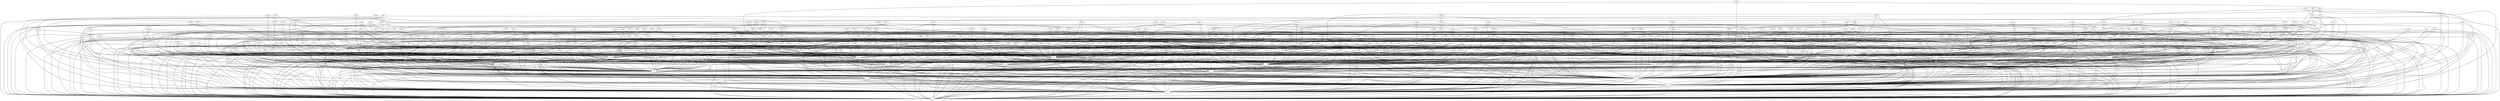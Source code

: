 /* Created by igraph 0.7.0 */
graph {
  0;
  1;
  2;
  3;
  4;
  5;
  6;
  7;
  8;
  9;
  10;
  11;
  12;
  13;
  14;
  15;
  16;
  17;
  18;
  19;
  20;
  21;
  22;
  23;
  24;
  25;
  26;
  27;
  28;
  29;
  30;
  31;
  32;
  33;
  34;
  35;
  36;
  37;
  38;
  39;
  40;
  41;
  42;
  43;
  44;
  45;
  46;
  47;
  48;
  49;
  50;
  51;
  52;
  53;
  54;
  55;
  56;
  57;
  58;
  59;
  60;
  61;
  62;
  63;
  64;
  65;
  66;
  67;
  68;
  69;
  70;
  71;
  72;
  73;
  74;
  75;
  76;
  77;
  78;
  79;
  80;
  81;
  82;
  83;
  84;
  85;
  86;
  87;
  88;
  89;
  90;
  91;
  92;
  93;
  94;
  95;
  96;
  97;
  98;
  99;
  100;
  101;
  102;
  103;
  104;
  105;
  106;
  107;
  108;
  109;
  110;
  111;
  112;
  113;
  114;
  115;
  116;
  117;
  118;
  119;
  120;
  121;
  122;
  123;
  124;
  125;
  126;
  127;
  128;
  129;
  130;
  131;
  132;
  133;
  134;
  135;
  136;
  137;
  138;
  139;
  140;
  141;
  142;
  143;
  144;
  145;
  146;
  147;
  148;
  149;
  150;
  151;
  152;
  153;
  154;
  155;
  156;
  157;
  158;
  159;
  160;
  161;
  162;
  163;
  164;
  165;
  166;
  167;
  168;
  169;
  170;
  171;
  172;
  173;
  174;
  175;
  176;
  177;
  178;
  179;
  180;
  181;
  182;
  183;
  184;
  185;
  186;
  187;
  188;
  189;
  190;
  191;
  192;
  193;
  194;
  195;
  196;
  197;
  198;
  199;
  200;
  201;
  202;
  203;
  204;
  205;
  206;
  207;
  208;
  209;
  210;
  211;
  212;
  213;
  214;
  215;
  216;
  217;
  218;
  219;
  220;
  221;
  222;
  223;
  224;
  225;
  226;
  227;
  228;
  229;
  230;
  231;
  232;
  233;
  234;
  235;
  236;
  237;
  238;
  239;
  240;
  241;
  242;
  243;
  244;
  245;
  246;
  247;
  248;
  249;
  250;
  251;
  252;
  253;
  254;
  255;
  256;
  257;
  258;
  259;
  260;
  261;
  262;
  263;
  264;
  265;
  266;
  267;
  268;
  269;
  270;
  271;
  272;
  273;
  274;
  275;
  276;
  277;
  278;
  279;
  280;
  281;
  282;
  283;
  284;
  285;
  286;
  287;
  288;
  289;
  290;
  291;
  292;
  293;
  294;
  295;
  296;
  297;
  298;
  299;
  300;
  301;
  302;
  303;
  304;
  305;
  306;
  307;
  308;
  309;
  310;
  311;
  312;
  313;
  314;
  315;
  316;
  317;
  318;
  319;
  320;
  321;
  322;
  323;
  324;
  325;
  326;
  327;
  328;
  329;
  330;
  331;
  332;
  333;
  334;
  335;
  336;
  337;
  338;
  339;
  340;
  341;
  342;
  343;
  344;
  345;
  346;
  347;
  348;
  349;
  350;
  351;
  352;
  353;
  354;
  355;
  356;
  357;
  358;
  359;
  360;
  361;
  362;
  363;
  364;
  365;
  366;
  367;
  368;
  369;
  370;
  371;
  372;
  373;
  374;
  375;
  376;
  377;
  378;
  379;
  380;
  381;
  382;
  383;
  384;
  385;
  386;
  387;
  388;
  389;
  390;
  391;
  392;
  393;
  394;
  395;
  396;
  397;
  398;
  399;
  400;
  401;
  402;
  403;
  404;
  405;
  406;
  407;
  408;
  409;
  410;
  411;
  412;
  413;
  414;
  415;
  416;
  417;
  418;
  419;
  420;
  421;
  422;
  423;
  424;
  425;
  426;
  427;
  428;
  429;
  430;
  431;
  432;
  433;
  434;
  435;
  436;
  437;
  438;
  439;
  440;
  441;
  442;
  443;
  444;
  445;
  446;
  447;
  448;
  449;
  450;
  451;
  452;
  453;
  454;
  455;
  456;
  457;
  458;
  459;
  460;
  461;
  462;
  463;
  464;
  465;
  466;
  467;
  468;
  469;
  470;
  471;
  472;
  473;
  474;
  475;
  476;
  477;
  478;
  479;
  480;
  481;
  482;
  483;
  484;
  485;
  486;
  487;
  488;
  489;
  490;
  491;
  492;
  493;
  494;
  495;
  496;
  497;
  498;
  499;

  1 -- 0;
  2 -- 0;
  3 -- 0;
  4 -- 0;
  5 -- 0;
  6 -- 0;
  7 -- 0;
  8 -- 0;
  9 -- 0;
  10 -- 0;
  14 -- 0;
  15 -- 0;
  16 -- 0;
  19 -- 0;
  23 -- 0;
  24 -- 0;
  27 -- 0;
  35 -- 0;
  37 -- 0;
  38 -- 0;
  39 -- 0;
  43 -- 0;
  47 -- 0;
  48 -- 0;
  52 -- 0;
  55 -- 0;
  61 -- 0;
  64 -- 0;
  65 -- 0;
  72 -- 0;
  74 -- 0;
  78 -- 0;
  83 -- 0;
  90 -- 0;
  96 -- 0;
  99 -- 0;
  114 -- 0;
  123 -- 0;
  136 -- 0;
  144 -- 0;
  150 -- 0;
  153 -- 0;
  157 -- 0;
  161 -- 0;
  163 -- 0;
  165 -- 0;
  170 -- 0;
  193 -- 0;
  194 -- 0;
  196 -- 0;
  197 -- 0;
  201 -- 0;
  203 -- 0;
  207 -- 0;
  210 -- 0;
  214 -- 0;
  215 -- 0;
  226 -- 0;
  230 -- 0;
  251 -- 0;
  264 -- 0;
  273 -- 0;
  277 -- 0;
  280 -- 0;
  282 -- 0;
  284 -- 0;
  293 -- 0;
  299 -- 0;
  301 -- 0;
  309 -- 0;
  310 -- 0;
  312 -- 0;
  329 -- 0;
  353 -- 0;
  354 -- 0;
  356 -- 0;
  359 -- 0;
  361 -- 0;
  362 -- 0;
  391 -- 0;
  403 -- 0;
  407 -- 0;
  414 -- 0;
  417 -- 0;
  419 -- 0;
  428 -- 0;
  433 -- 0;
  434 -- 0;
  451 -- 0;
  469 -- 0;
  476 -- 0;
  479 -- 0;
  489 -- 0;
  491 -- 0;
  494 -- 0;
  499 -- 0;
  2 -- 1;
  3 -- 1;
  5 -- 1;
  8 -- 1;
  9 -- 1;
  10 -- 1;
  11 -- 1;
  14 -- 1;
  17 -- 1;
  19 -- 1;
  20 -- 1;
  21 -- 1;
  23 -- 1;
  24 -- 1;
  25 -- 1;
  30 -- 1;
  31 -- 1;
  34 -- 1;
  36 -- 1;
  37 -- 1;
  38 -- 1;
  44 -- 1;
  56 -- 1;
  60 -- 1;
  63 -- 1;
  65 -- 1;
  66 -- 1;
  71 -- 1;
  74 -- 1;
  76 -- 1;
  77 -- 1;
  82 -- 1;
  86 -- 1;
  89 -- 1;
  95 -- 1;
  98 -- 1;
  100 -- 1;
  101 -- 1;
  102 -- 1;
  105 -- 1;
  112 -- 1;
  118 -- 1;
  122 -- 1;
  124 -- 1;
  126 -- 1;
  127 -- 1;
  137 -- 1;
  143 -- 1;
  144 -- 1;
  145 -- 1;
  151 -- 1;
  156 -- 1;
  162 -- 1;
  172 -- 1;
  173 -- 1;
  178 -- 1;
  179 -- 1;
  180 -- 1;
  188 -- 1;
  190 -- 1;
  206 -- 1;
  211 -- 1;
  213 -- 1;
  222 -- 1;
  225 -- 1;
  236 -- 1;
  241 -- 1;
  248 -- 1;
  249 -- 1;
  250 -- 1;
  265 -- 1;
  286 -- 1;
  287 -- 1;
  289 -- 1;
  291 -- 1;
  298 -- 1;
  314 -- 1;
  319 -- 1;
  322 -- 1;
  324 -- 1;
  328 -- 1;
  336 -- 1;
  343 -- 1;
  357 -- 1;
  374 -- 1;
  376 -- 1;
  377 -- 1;
  391 -- 1;
  392 -- 1;
  399 -- 1;
  400 -- 1;
  401 -- 1;
  409 -- 1;
  415 -- 1;
  419 -- 1;
  443 -- 1;
  446 -- 1;
  449 -- 1;
  452 -- 1;
  465 -- 1;
  466 -- 1;
  472 -- 1;
  473 -- 1;
  475 -- 1;
  481 -- 1;
  486 -- 1;
  488 -- 1;
  489 -- 1;
  3 -- 2;
  4 -- 2;
  5 -- 2;
  6 -- 2;
  13 -- 2;
  16 -- 2;
  28 -- 2;
  40 -- 2;
  41 -- 2;
  46 -- 2;
  58 -- 2;
  66 -- 2;
  71 -- 2;
  73 -- 2;
  81 -- 2;
  84 -- 2;
  85 -- 2;
  87 -- 2;
  88 -- 2;
  89 -- 2;
  91 -- 2;
  98 -- 2;
  103 -- 2;
  105 -- 2;
  107 -- 2;
  116 -- 2;
  119 -- 2;
  123 -- 2;
  130 -- 2;
  139 -- 2;
  142 -- 2;
  148 -- 2;
  153 -- 2;
  158 -- 2;
  169 -- 2;
  180 -- 2;
  181 -- 2;
  183 -- 2;
  189 -- 2;
  197 -- 2;
  200 -- 2;
  205 -- 2;
  216 -- 2;
  228 -- 2;
  231 -- 2;
  242 -- 2;
  246 -- 2;
  254 -- 2;
  264 -- 2;
  270 -- 2;
  278 -- 2;
  281 -- 2;
  297 -- 2;
  303 -- 2;
  319 -- 2;
  321 -- 2;
  334 -- 2;
  338 -- 2;
  351 -- 2;
  358 -- 2;
  365 -- 2;
  370 -- 2;
  389 -- 2;
  402 -- 2;
  410 -- 2;
  411 -- 2;
  417 -- 2;
  421 -- 2;
  435 -- 2;
  440 -- 2;
  457 -- 2;
  464 -- 2;
  479 -- 2;
  492 -- 2;
  493 -- 2;
  496 -- 2;
  497 -- 2;
  4 -- 3;
  18 -- 3;
  57 -- 3;
  75 -- 3;
  99 -- 3;
  102 -- 3;
  166 -- 3;
  179 -- 3;
  189 -- 3;
  192 -- 3;
  212 -- 3;
  225 -- 3;
  240 -- 3;
  298 -- 3;
  310 -- 3;
  333 -- 3;
  367 -- 3;
  442 -- 3;
  443 -- 3;
  472 -- 3;
  489 -- 3;
  492 -- 3;
  6 -- 4;
  7 -- 4;
  12 -- 4;
  30 -- 4;
  35 -- 4;
  57 -- 4;
  63 -- 4;
  94 -- 4;
  99 -- 4;
  126 -- 4;
  142 -- 4;
  150 -- 4;
  152 -- 4;
  154 -- 4;
  162 -- 4;
  207 -- 4;
  214 -- 4;
  242 -- 4;
  257 -- 4;
  268 -- 4;
  274 -- 4;
  295 -- 4;
  327 -- 4;
  338 -- 4;
  353 -- 4;
  368 -- 4;
  403 -- 4;
  7 -- 5;
  8 -- 5;
  10 -- 5;
  11 -- 5;
  12 -- 5;
  13 -- 5;
  15 -- 5;
  16 -- 5;
  18 -- 5;
  20 -- 5;
  22 -- 5;
  30 -- 5;
  32 -- 5;
  34 -- 5;
  36 -- 5;
  39 -- 5;
  40 -- 5;
  50 -- 5;
  54 -- 5;
  58 -- 5;
  59 -- 5;
  60 -- 5;
  69 -- 5;
  71 -- 5;
  77 -- 5;
  78 -- 5;
  79 -- 5;
  81 -- 5;
  87 -- 5;
  92 -- 5;
  94 -- 5;
  97 -- 5;
  100 -- 5;
  106 -- 5;
  111 -- 5;
  117 -- 5;
  123 -- 5;
  124 -- 5;
  125 -- 5;
  133 -- 5;
  141 -- 5;
  150 -- 5;
  157 -- 5;
  159 -- 5;
  160 -- 5;
  164 -- 5;
  173 -- 5;
  184 -- 5;
  185 -- 5;
  187 -- 5;
  193 -- 5;
  196 -- 5;
  215 -- 5;
  219 -- 5;
  224 -- 5;
  231 -- 5;
  238 -- 5;
  242 -- 5;
  261 -- 5;
  267 -- 5;
  273 -- 5;
  276 -- 5;
  281 -- 5;
  286 -- 5;
  295 -- 5;
  307 -- 5;
  308 -- 5;
  311 -- 5;
  322 -- 5;
  327 -- 5;
  335 -- 5;
  340 -- 5;
  349 -- 5;
  354 -- 5;
  361 -- 5;
  362 -- 5;
  380 -- 5;
  383 -- 5;
  386 -- 5;
  387 -- 5;
  390 -- 5;
  398 -- 5;
  408 -- 5;
  412 -- 5;
  422 -- 5;
  427 -- 5;
  428 -- 5;
  437 -- 5;
  440 -- 5;
  448 -- 5;
  462 -- 5;
  463 -- 5;
  467 -- 5;
  487 -- 5;
  12 -- 6;
  18 -- 6;
  45 -- 6;
  51 -- 6;
  62 -- 6;
  83 -- 6;
  110 -- 6;
  111 -- 6;
  113 -- 6;
  129 -- 6;
  145 -- 6;
  158 -- 6;
  208 -- 6;
  212 -- 6;
  236 -- 6;
  250 -- 6;
  291 -- 6;
  327 -- 6;
  342 -- 6;
  384 -- 6;
  418 -- 6;
  424 -- 6;
  433 -- 6;
  437 -- 6;
  17 -- 7;
  21 -- 7;
  22 -- 7;
  25 -- 7;
  26 -- 7;
  28 -- 7;
  29 -- 7;
  49 -- 7;
  59 -- 7;
  66 -- 7;
  67 -- 7;
  74 -- 7;
  75 -- 7;
  97 -- 7;
  104 -- 7;
  107 -- 7;
  115 -- 7;
  121 -- 7;
  148 -- 7;
  153 -- 7;
  154 -- 7;
  155 -- 7;
  176 -- 7;
  182 -- 7;
  206 -- 7;
  213 -- 7;
  220 -- 7;
  223 -- 7;
  227 -- 7;
  233 -- 7;
  239 -- 7;
  255 -- 7;
  260 -- 7;
  262 -- 7;
  266 -- 7;
  294 -- 7;
  299 -- 7;
  312 -- 7;
  325 -- 7;
  330 -- 7;
  336 -- 7;
  337 -- 7;
  341 -- 7;
  346 -- 7;
  350 -- 7;
  359 -- 7;
  379 -- 7;
  385 -- 7;
  388 -- 7;
  395 -- 7;
  410 -- 7;
  418 -- 7;
  424 -- 7;
  426 -- 7;
  428 -- 7;
  431 -- 7;
  432 -- 7;
  448 -- 7;
  457 -- 7;
  466 -- 7;
  468 -- 7;
  478 -- 7;
  482 -- 7;
  484 -- 7;
  497 -- 7;
  9 -- 8;
  11 -- 8;
  13 -- 8;
  17 -- 8;
  19 -- 8;
  20 -- 8;
  21 -- 8;
  24 -- 8;
  25 -- 8;
  26 -- 8;
  27 -- 8;
  33 -- 8;
  39 -- 8;
  42 -- 8;
  47 -- 8;
  48 -- 8;
  55 -- 8;
  62 -- 8;
  64 -- 8;
  72 -- 8;
  79 -- 8;
  82 -- 8;
  84 -- 8;
  90 -- 8;
  91 -- 8;
  107 -- 8;
  112 -- 8;
  115 -- 8;
  120 -- 8;
  132 -- 8;
  134 -- 8;
  138 -- 8;
  143 -- 8;
  146 -- 8;
  151 -- 8;
  154 -- 8;
  159 -- 8;
  167 -- 8;
  171 -- 8;
  176 -- 8;
  181 -- 8;
  184 -- 8;
  185 -- 8;
  205 -- 8;
  218 -- 8;
  222 -- 8;
  223 -- 8;
  237 -- 8;
  246 -- 8;
  247 -- 8;
  253 -- 8;
  255 -- 8;
  256 -- 8;
  259 -- 8;
  263 -- 8;
  273 -- 8;
  275 -- 8;
  292 -- 8;
  303 -- 8;
  308 -- 8;
  309 -- 8;
  317 -- 8;
  325 -- 8;
  326 -- 8;
  330 -- 8;
  335 -- 8;
  340 -- 8;
  341 -- 8;
  348 -- 8;
  355 -- 8;
  356 -- 8;
  357 -- 8;
  358 -- 8;
  360 -- 8;
  363 -- 8;
  392 -- 8;
  409 -- 8;
  411 -- 8;
  413 -- 8;
  415 -- 8;
  430 -- 8;
  434 -- 8;
  439 -- 8;
  441 -- 8;
  444 -- 8;
  449 -- 8;
  450 -- 8;
  451 -- 8;
  458 -- 8;
  464 -- 8;
  471 -- 8;
  474 -- 8;
  480 -- 8;
  481 -- 8;
  29 -- 9;
  34 -- 9;
  56 -- 9;
  57 -- 9;
  83 -- 9;
  84 -- 9;
  91 -- 9;
  93 -- 9;
  106 -- 9;
  108 -- 9;
  110 -- 9;
  127 -- 9;
  168 -- 9;
  199 -- 9;
  215 -- 9;
  217 -- 9;
  253 -- 9;
  259 -- 9;
  281 -- 9;
  282 -- 9;
  294 -- 9;
  334 -- 9;
  338 -- 9;
  346 -- 9;
  347 -- 9;
  401 -- 9;
  402 -- 9;
  413 -- 9;
  482 -- 9;
  488 -- 9;
  22 -- 10;
  61 -- 10;
  75 -- 10;
  92 -- 10;
  346 -- 10;
  31 -- 11;
  65 -- 11;
  76 -- 11;
  86 -- 11;
  122 -- 11;
  148 -- 11;
  200 -- 11;
  304 -- 11;
  432 -- 11;
  436 -- 11;
  493 -- 11;
  26 -- 12;
  35 -- 12;
  48 -- 12;
  59 -- 12;
  68 -- 12;
  76 -- 12;
  109 -- 12;
  110 -- 12;
  112 -- 12;
  120 -- 12;
  129 -- 12;
  133 -- 12;
  135 -- 12;
  140 -- 12;
  160 -- 12;
  169 -- 12;
  171 -- 12;
  182 -- 12;
  202 -- 12;
  203 -- 12;
  218 -- 12;
  243 -- 12;
  257 -- 12;
  263 -- 12;
  264 -- 12;
  266 -- 12;
  267 -- 12;
  271 -- 12;
  275 -- 12;
  278 -- 12;
  286 -- 12;
  292 -- 12;
  317 -- 12;
  332 -- 12;
  335 -- 12;
  345 -- 12;
  380 -- 12;
  393 -- 12;
  394 -- 12;
  424 -- 12;
  438 -- 12;
  442 -- 12;
  490 -- 12;
  498 -- 12;
  14 -- 13;
  31 -- 13;
  37 -- 13;
  52 -- 13;
  61 -- 13;
  68 -- 13;
  80 -- 13;
  95 -- 13;
  104 -- 13;
  108 -- 13;
  130 -- 13;
  132 -- 13;
  163 -- 13;
  209 -- 13;
  248 -- 13;
  285 -- 13;
  291 -- 13;
  316 -- 13;
  324 -- 13;
  331 -- 13;
  390 -- 13;
  413 -- 13;
  462 -- 13;
  476 -- 13;
  15 -- 14;
  27 -- 14;
  28 -- 14;
  29 -- 14;
  32 -- 14;
  33 -- 14;
  44 -- 14;
  55 -- 14;
  63 -- 14;
  69 -- 14;
  70 -- 14;
  81 -- 14;
  82 -- 14;
  88 -- 14;
  90 -- 14;
  96 -- 14;
  97 -- 14;
  106 -- 14;
  113 -- 14;
  115 -- 14;
  131 -- 14;
  136 -- 14;
  138 -- 14;
  146 -- 14;
  147 -- 14;
  152 -- 14;
  160 -- 14;
  166 -- 14;
  167 -- 14;
  187 -- 14;
  190 -- 14;
  211 -- 14;
  230 -- 14;
  236 -- 14;
  307 -- 14;
  364 -- 14;
  372 -- 14;
  374 -- 14;
  375 -- 14;
  393 -- 14;
  396 -- 14;
  410 -- 14;
  412 -- 14;
  425 -- 14;
  431 -- 14;
  436 -- 14;
  455 -- 14;
  457 -- 14;
  459 -- 14;
  45 -- 15;
  53 -- 15;
  103 -- 15;
  126 -- 15;
  139 -- 15;
  151 -- 15;
  156 -- 15;
  175 -- 15;
  204 -- 15;
  226 -- 15;
  237 -- 15;
  262 -- 15;
  285 -- 15;
  333 -- 15;
  375 -- 15;
  426 -- 15;
  85 -- 16;
  198 -- 16;
  303 -- 16;
  371 -- 16;
  381 -- 16;
  41 -- 17;
  122 -- 17;
  158 -- 17;
  182 -- 17;
  208 -- 17;
  235 -- 17;
  258 -- 17;
  360 -- 17;
  387 -- 17;
  416 -- 17;
  467 -- 17;
  498 -- 17;
  445 -- 18;
  23 -- 19;
  36 -- 19;
  73 -- 19;
  80 -- 19;
  85 -- 19;
  100 -- 19;
  140 -- 19;
  185 -- 19;
  192 -- 19;
  214 -- 19;
  406 -- 19;
  438 -- 19;
  494 -- 19;
  41 -- 20;
  43 -- 20;
  127 -- 20;
  163 -- 20;
  164 -- 20;
  225 -- 20;
  265 -- 20;
  277 -- 20;
  395 -- 20;
  407 -- 20;
  435 -- 20;
  445 -- 20;
  33 -- 21;
  49 -- 21;
  50 -- 21;
  67 -- 21;
  89 -- 21;
  108 -- 21;
  118 -- 21;
  129 -- 21;
  141 -- 21;
  155 -- 21;
  159 -- 21;
  162 -- 21;
  174 -- 21;
  272 -- 21;
  309 -- 21;
  320 -- 21;
  348 -- 21;
  352 -- 21;
  363 -- 21;
  378 -- 21;
  386 -- 21;
  388 -- 21;
  399 -- 21;
  418 -- 21;
  53 -- 22;
  128 -- 22;
  191 -- 22;
  295 -- 22;
  42 -- 24;
  43 -- 24;
  120 -- 24;
  141 -- 24;
  169 -- 24;
  175 -- 24;
  199 -- 24;
  201 -- 24;
  209 -- 24;
  293 -- 24;
  341 -- 24;
  350 -- 24;
  384 -- 24;
  454 -- 24;
  483 -- 24;
  492 -- 24;
  60 -- 25;
  64 -- 25;
  93 -- 25;
  117 -- 25;
  128 -- 25;
  140 -- 25;
  161 -- 25;
  170 -- 25;
  347 -- 25;
  351 -- 25;
  414 -- 25;
  478 -- 25;
  157 -- 26;
  177 -- 26;
  265 -- 26;
  320 -- 26;
  364 -- 26;
  367 -- 26;
  496 -- 26;
  444 -- 27;
  51 -- 28;
  58 -- 28;
  67 -- 28;
  95 -- 28;
  104 -- 28;
  146 -- 28;
  166 -- 28;
  174 -- 28;
  288 -- 28;
  292 -- 28;
  344 -- 28;
  463 -- 28;
  32 -- 29;
  52 -- 29;
  220 -- 29;
  276 -- 29;
  345 -- 29;
  355 -- 29;
  394 -- 29;
  475 -- 29;
  480 -- 29;
  40 -- 30;
  62 -- 30;
  102 -- 30;
  114 -- 30;
  223 -- 30;
  234 -- 30;
  249 -- 30;
  274 -- 30;
  294 -- 30;
  366 -- 30;
  404 -- 30;
  455 -- 30;
  461 -- 30;
  38 -- 31;
  44 -- 31;
  135 -- 31;
  188 -- 31;
  368 -- 31;
  370 -- 31;
  372 -- 31;
  375 -- 31;
  390 -- 31;
  414 -- 31;
  423 -- 31;
  453 -- 31;
  491 -- 31;
  315 -- 32;
  73 -- 33;
  77 -- 33;
  130 -- 33;
  135 -- 33;
  149 -- 33;
  246 -- 33;
  252 -- 33;
  277 -- 33;
  380 -- 33;
  423 -- 33;
  483 -- 33;
  46 -- 34;
  101 -- 34;
  221 -- 34;
  238 -- 34;
  252 -- 34;
  260 -- 34;
  268 -- 34;
  344 -- 34;
  447 -- 34;
  451 -- 34;
  101 -- 35;
  134 -- 35;
  245 -- 35;
  276 -- 35;
  345 -- 35;
  367 -- 35;
  386 -- 35;
  399 -- 35;
  422 -- 35;
  42 -- 36;
  49 -- 36;
  232 -- 36;
  334 -- 36;
  406 -- 36;
  452 -- 36;
  486 -- 36;
  45 -- 37;
  138 -- 37;
  165 -- 37;
  179 -- 37;
  220 -- 37;
  226 -- 37;
  227 -- 37;
  272 -- 37;
  296 -- 37;
  331 -- 37;
  347 -- 37;
  371 -- 37;
  460 -- 37;
  478 -- 37;
  238 -- 38;
  46 -- 40;
  93 -- 40;
  119 -- 40;
  142 -- 40;
  180 -- 40;
  234 -- 40;
  243 -- 40;
  245 -- 40;
  271 -- 40;
  449 -- 41;
  195 -- 42;
  339 -- 42;
  47 -- 45;
  51 -- 45;
  53 -- 45;
  54 -- 45;
  70 -- 45;
  111 -- 45;
  116 -- 45;
  121 -- 45;
  137 -- 45;
  172 -- 45;
  184 -- 45;
  210 -- 45;
  252 -- 45;
  258 -- 45;
  261 -- 45;
  279 -- 45;
  283 -- 45;
  296 -- 45;
  306 -- 45;
  308 -- 45;
  329 -- 45;
  382 -- 45;
  391 -- 45;
  395 -- 45;
  397 -- 45;
  404 -- 45;
  420 -- 45;
  50 -- 46;
  493 -- 46;
  211 -- 47;
  298 -- 47;
  306 -- 47;
  78 -- 48;
  133 -- 48;
  145 -- 48;
  200 -- 48;
  202 -- 48;
  209 -- 48;
  231 -- 48;
  244 -- 48;
  255 -- 48;
  313 -- 48;
  79 -- 49;
  96 -- 49;
  125 -- 49;
  190 -- 49;
  319 -- 49;
  372 -- 49;
  404 -- 49;
  429 -- 49;
  438 -- 49;
  54 -- 50;
  118 -- 50;
  210 -- 50;
  382 -- 50;
  221 -- 51;
  233 -- 51;
  301 -- 51;
  354 -- 51;
  56 -- 52;
  394 -- 52;
  240 -- 53;
  269 -- 53;
  288 -- 53;
  349 -- 53;
  474 -- 53;
  69 -- 54;
  143 -- 54;
  152 -- 54;
  172 -- 54;
  188 -- 54;
  229 -- 54;
  256 -- 54;
  284 -- 54;
  330 -- 54;
  385 -- 54;
  398 -- 54;
  416 -- 54;
  445 -- 54;
  459 -- 54;
  191 -- 55;
  70 -- 56;
  114 -- 56;
  131 -- 56;
  186 -- 56;
  193 -- 56;
  216 -- 56;
  224 -- 56;
  302 -- 56;
  241 -- 57;
  278 -- 57;
  282 -- 57;
  94 -- 58;
  213 -- 58;
  237 -- 58;
  248 -- 58;
  280 -- 58;
  290 -- 58;
  313 -- 58;
  487 -- 58;
  72 -- 59;
  259 -- 59;
  173 -- 60;
  477 -- 60;
  105 -- 62;
  494 -- 62;
  232 -- 63;
  409 -- 63;
  116 -- 65;
  251 -- 65;
  302 -- 65;
  68 -- 67;
  86 -- 67;
  98 -- 67;
  109 -- 67;
  176 -- 67;
  216 -- 67;
  217 -- 67;
  257 -- 67;
  287 -- 67;
  312 -- 67;
  401 -- 67;
  423 -- 67;
  425 -- 67;
  454 -- 67;
  460 -- 67;
  350 -- 68;
  379 -- 69;
  453 -- 69;
  447 -- 71;
  269 -- 72;
  426 -- 72;
  470 -- 72;
  165 -- 73;
  317 -- 73;
  368 -- 73;
  382 -- 73;
  430 -- 73;
  462 -- 73;
  92 -- 75;
  161 -- 75;
  178 -- 75;
  124 -- 76;
  144 -- 76;
  147 -- 76;
  304 -- 76;
  311 -- 76;
  329 -- 76;
  376 -- 76;
  476 -- 76;
  87 -- 77;
  131 -- 77;
  149 -- 77;
  186 -- 77;
  229 -- 77;
  306 -- 77;
  343 -- 77;
  408 -- 77;
  362 -- 78;
  80 -- 79;
  88 -- 79;
  168 -- 79;
  170 -- 79;
  232 -- 79;
  260 -- 79;
  287 -- 79;
  332 -- 79;
  379 -- 79;
  450 -- 79;
  167 -- 80;
  283 -- 81;
  351 -- 81;
  389 -- 81;
  464 -- 81;
  177 -- 82;
  304 -- 84;
  369 -- 84;
  396 -- 84;
  178 -- 85;
  233 -- 88;
  109 -- 89;
  245 -- 89;
  353 -- 89;
  384 -- 89;
  400 -- 89;
  103 -- 90;
  155 -- 90;
  290 -- 93;
  337 -- 93;
  371 -- 93;
  376 -- 93;
  473 -- 93;
  149 -- 94;
  156 -- 94;
  196 -- 94;
  320 -- 94;
  370 -- 94;
  222 -- 96;
  274 -- 96;
  288 -- 96;
  326 -- 96;
  408 -- 96;
  441 -- 96;
  194 -- 98;
  323 -- 98;
  132 -- 101;
  191 -- 101;
  194 -- 101;
  113 -- 102;
  452 -- 102;
  482 -- 102;
  139 -- 105;
  198 -- 105;
  235 -- 105;
  243 -- 105;
  363 -- 105;
  385 -- 105;
  412 -- 105;
  477 -- 105;
  300 -- 106;
  389 -- 106;
  219 -- 107;
  121 -- 108;
  147 -- 108;
  205 -- 108;
  125 -- 109;
  267 -- 109;
  203 -- 110;
  218 -- 110;
  270 -- 110;
  328 -- 110;
  466 -- 110;
  468 -- 110;
  119 -- 111;
  128 -- 111;
  373 -- 111;
  117 -- 112;
  136 -- 112;
  247 -- 112;
  290 -- 112;
  366 -- 112;
  435 -- 112;
  472 -- 112;
  305 -- 113;
  444 -- 113;
  324 -- 114;
  454 -- 114;
  168 -- 115;
  195 -- 115;
  342 -- 115;
  365 -- 115;
  373 -- 115;
  396 -- 115;
  134 -- 116;
  305 -- 116;
  310 -- 116;
  439 -- 116;
  447 -- 116;
  456 -- 116;
  198 -- 117;
  275 -- 117;
  388 -- 117;
  208 -- 119;
  314 -- 119;
  315 -- 119;
  331 -- 119;
  490 -- 119;
  316 -- 121;
  183 -- 122;
  197 -- 122;
  279 -- 122;
  189 -- 124;
  202 -- 124;
  201 -- 125;
  207 -- 125;
  297 -- 125;
  342 -- 125;
  439 -- 127;
  199 -- 129;
  441 -- 129;
  453 -- 129;
  181 -- 133;
  219 -- 133;
  307 -- 133;
  241 -- 135;
  137 -- 136;
  171 -- 136;
  186 -- 136;
  336 -- 136;
  397 -- 136;
  468 -- 136;
  301 -- 137;
  406 -- 137;
  322 -- 139;
  177 -- 140;
  228 -- 140;
  325 -- 140;
  495 -- 140;
  234 -- 142;
  427 -- 142;
  490 -- 142;
  230 -- 144;
  279 -- 144;
  297 -- 144;
  486 -- 144;
  373 -- 145;
  313 -- 146;
  349 -- 146;
  398 -- 146;
  187 -- 148;
  352 -- 148;
  358 -- 148;
  383 -- 148;
  495 -- 148;
  496 -- 148;
  240 -- 152;
  465 -- 152;
  174 -- 153;
  270 -- 153;
  487 -- 153;
  328 -- 158;
  446 -- 158;
  488 -- 160;
  235 -- 161;
  332 -- 161;
  421 -- 161;
  164 -- 162;
  212 -- 162;
  250 -- 162;
  262 -- 162;
  318 -- 162;
  377 -- 162;
  411 -- 162;
  397 -- 165;
  483 -- 166;
  272 -- 167;
  217 -- 168;
  269 -- 168;
  355 -- 168;
  381 -- 168;
  239 -- 169;
  268 -- 172;
  479 -- 172;
  183 -- 173;
  415 -- 173;
  175 -- 174;
  339 -- 174;
  224 -- 175;
  244 -- 175;
  289 -- 175;
  343 -- 175;
  495 -- 175;
  498 -- 175;
  280 -- 177;
  360 -- 177;
  471 -- 177;
  321 -- 178;
  229 -- 179;
  253 -- 179;
  302 -- 179;
  366 -- 179;
  383 -- 179;
  204 -- 181;
  402 -- 181;
  195 -- 182;
  258 -- 182;
  416 -- 182;
  247 -- 183;
  266 -- 183;
  419 -- 183;
  456 -- 185;
  340 -- 187;
  446 -- 187;
  254 -- 188;
  458 -- 188;
  497 -- 189;
  192 -- 191;
  323 -- 191;
  289 -- 193;
  326 -- 193;
  221 -- 197;
  249 -- 197;
  460 -- 197;
  204 -- 200;
  434 -- 200;
  473 -- 201;
  284 -- 202;
  323 -- 202;
  206 -- 203;
  239 -- 203;
  392 -- 205;
  296 -- 206;
  348 -- 206;
  228 -- 207;
  293 -- 207;
  431 -- 207;
  440 -- 207;
  469 -- 207;
  227 -- 208;
  316 -- 208;
  467 -- 208;
  256 -- 212;
  244 -- 214;
  432 -- 215;
  283 -- 220;
  352 -- 220;
  405 -- 220;
  254 -- 227;
  356 -- 227;
  251 -- 231;
  455 -- 231;
  271 -- 233;
  315 -- 233;
  393 -- 236;
  461 -- 237;
  261 -- 238;
  456 -- 238;
  263 -- 239;
  461 -- 239;
  318 -- 244;
  285 -- 247;
  305 -- 247;
  387 -- 247;
  422 -- 247;
  443 -- 251;
  369 -- 252;
  359 -- 255;
  436 -- 260;
  429 -- 263;
  299 -- 265;
  300 -- 265;
  459 -- 265;
  470 -- 265;
  333 -- 266;
  420 -- 266;
  300 -- 270;
  339 -- 272;
  369 -- 273;
  499 -- 280;
  314 -- 281;
  425 -- 284;
  429 -- 284;
  485 -- 284;
  361 -- 286;
  344 -- 288;
  405 -- 288;
  311 -- 290;
  475 -- 290;
  405 -- 295;
  321 -- 303;
  417 -- 303;
  442 -- 303;
  427 -- 307;
  318 -- 311;
  357 -- 311;
  421 -- 311;
  364 -- 312;
  378 -- 313;
  485 -- 313;
  465 -- 316;
  381 -- 319;
  430 -- 319;
  480 -- 325;
  337 -- 330;
  403 -- 335;
  491 -- 336;
  365 -- 340;
  377 -- 340;
  407 -- 348;
  378 -- 350;
  450 -- 353;
  400 -- 362;
  463 -- 364;
  484 -- 364;
  471 -- 366;
  374 -- 368;
  499 -- 368;
  437 -- 388;
  458 -- 409;
  448 -- 410;
  420 -- 415;
  433 -- 418;
  474 -- 430;
  485 -- 439;
  484 -- 442;
  469 -- 443;
  477 -- 446;
  481 -- 456;
  470 -- 465;
}

